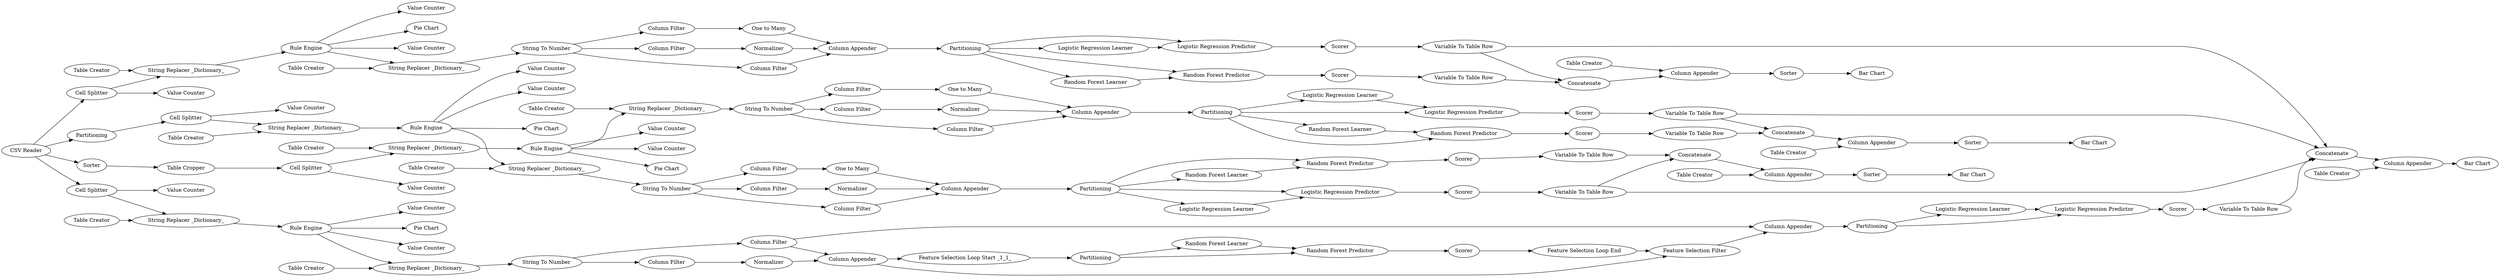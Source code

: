 digraph {
	1 [label="CSV Reader"]
	2 [label=Partitioning]
	10 [label="Column Filter"]
	11 [label="Column Filter"]
	13 [label=Normalizer]
	14 [label="Column Appender"]
	18 [label="Value Counter"]
	20 [label="String Replacer _Dictionary_"]
	21 [label="Table Creator"]
	22 [label="One to Many"]
	28 [label="Rule Engine"]
	29 [label="Column Filter"]
	30 [label="Cell Splitter"]
	31 [label="Value Counter"]
	62 [label=Sorter]
	63 [label="Table Cropper"]
	72 [label="Random Forest Predictor"]
	74 [label="Random Forest Learner"]
	76 [label=Scorer]
	83 [label="Pie Chart"]
	85 [label="Bar Chart"]
	87 [label="Table Creator"]
	88 [label="Variable To Table Row"]
	92 [label=Concatenate]
	93 [label="Column Appender"]
	95 [label=Sorter]
	96 [label="Value Counter"]
	97 [label="Table Creator"]
	98 [label="String Replacer _Dictionary_"]
	99 [label="String To Number"]
	101 [label="Logistic Regression Learner"]
	103 [label="Logistic Regression Predictor"]
	106 [label=Scorer]
	107 [label="Variable To Table Row"]
	108 [label="Logistic Regression Learner"]
	109 [label="Logistic Regression Predictor"]
	110 [label=Normalizer]
	111 [label="Column Appender"]
	112 [label="Value Counter"]
	113 [label=Concatenate]
	114 [label="Variable To Table Row"]
	115 [label="Column Appender"]
	116 [label=Scorer]
	117 [label="Random Forest Predictor"]
	118 [label=Sorter]
	119 [label="Cell Splitter"]
	120 [label="Random Forest Learner"]
	121 [label="Value Counter"]
	122 [label="Value Counter"]
	123 [label="Table Creator"]
	124 [label="Column Filter"]
	125 [label=Scorer]
	126 [label="String Replacer _Dictionary_"]
	127 [label="Column Filter"]
	128 [label="String To Number"]
	129 [label=Partitioning]
	130 [label="Rule Engine"]
	131 [label="Column Filter"]
	132 [label="Pie Chart"]
	133 [label="Bar Chart"]
	134 [label="String Replacer _Dictionary_"]
	135 [label="Table Creator"]
	136 [label="Table Creator"]
	137 [label="One to Many"]
	138 [label="Variable To Table Row"]
	139 [label=Partitioning]
	140 [label="Logistic Regression Learner"]
	141 [label="Logistic Regression Predictor"]
	142 [label=Normalizer]
	143 [label="Column Appender"]
	144 [label="Value Counter"]
	145 [label="Variable To Table Row"]
	146 [label=Concatenate]
	147 [label=Scorer]
	148 [label="Column Appender"]
	149 [label="Random Forest Predictor"]
	150 [label=Sorter]
	151 [label="Cell Splitter"]
	152 [label="Random Forest Learner"]
	153 [label="Value Counter"]
	154 [label="Value Counter"]
	155 [label="Table Creator"]
	156 [label=Scorer]
	157 [label="Column Filter"]
	158 [label="String Replacer _Dictionary_"]
	159 [label="Column Filter"]
	160 [label="String To Number"]
	161 [label=Partitioning]
	162 [label="Rule Engine"]
	163 [label="Column Filter"]
	164 [label="Pie Chart"]
	165 [label="Bar Chart"]
	166 [label="String Replacer _Dictionary_"]
	167 [label="Table Creator"]
	168 [label="Table Creator"]
	169 [label="One to Many"]
	170 [label="Variable To Table Row"]
	171 [label="Table Creator"]
	172 [label=Concatenate]
	173 [label="Column Appender"]
	175 [label="Bar Chart"]
	177 [label="Column Appender"]
	178 [label="Pie Chart"]
	179 [label=Normalizer]
	180 [label="Table Creator"]
	181 [label="Variable To Table Row"]
	182 [label="String Replacer _Dictionary_"]
	183 [label="Value Counter"]
	185 [label=Scorer]
	190 [label=Partitioning]
	191 [label="String To Number"]
	192 [label="Column Filter"]
	194 [label="Rule Engine"]
	196 [label="Value Counter"]
	197 [label="Value Counter"]
	199 [label="Table Creator"]
	200 [label="String Replacer _Dictionary_"]
	202 [label="Column Filter"]
	206 [label="Cell Splitter"]
	207 [label="Feature Selection Loop Start _1_1_"]
	208 [label="Feature Selection Loop End"]
	209 [label="Feature Selection Filter"]
	210 [label="Random Forest Predictor"]
	211 [label="Random Forest Learner"]
	214 [label=Scorer]
	216 [label="Column Appender"]
	217 [label=Partitioning]
	218 [label="Logistic Regression Learner"]
	219 [label="Logistic Regression Predictor"]
	1 -> 30
	1 -> 62
	1 -> 139
	1 -> 206
	2 -> 74
	2 -> 72
	2 -> 103
	2 -> 101
	10 -> 22
	11 -> 13
	13 -> 14
	14 -> 2
	20 -> 28
	21 -> 20
	22 -> 14
	28 -> 18
	28 -> 83
	28 -> 96
	28 -> 98
	29 -> 14
	30 -> 31
	30 -> 20
	62 -> 63
	63 -> 151
	72 -> 76
	74 -> 72
	76 -> 88
	87 -> 93
	88 -> 92
	92 -> 93
	93 -> 95
	95 -> 85
	97 -> 98
	98 -> 99
	99 -> 11
	99 -> 10
	99 -> 29
	101 -> 103
	103 -> 106
	106 -> 107
	107 -> 92
	107 -> 172
	108 -> 109
	109 -> 116
	110 -> 111
	111 -> 129
	113 -> 115
	114 -> 113
	114 -> 172
	115 -> 118
	116 -> 114
	117 -> 125
	118 -> 133
	119 -> 122
	119 -> 134
	120 -> 117
	123 -> 126
	124 -> 137
	125 -> 138
	126 -> 128
	127 -> 110
	128 -> 131
	128 -> 124
	128 -> 127
	129 -> 109
	129 -> 108
	129 -> 117
	129 -> 120
	130 -> 132
	130 -> 112
	130 -> 121
	130 -> 126
	131 -> 111
	134 -> 130
	135 -> 134
	136 -> 115
	137 -> 111
	138 -> 113
	139 -> 119
	140 -> 141
	141 -> 147
	142 -> 143
	143 -> 161
	145 -> 146
	145 -> 172
	146 -> 148
	147 -> 145
	148 -> 150
	149 -> 156
	150 -> 165
	151 -> 154
	151 -> 166
	152 -> 149
	155 -> 158
	156 -> 170
	157 -> 169
	158 -> 160
	159 -> 142
	160 -> 163
	160 -> 157
	160 -> 159
	161 -> 141
	161 -> 140
	161 -> 149
	161 -> 152
	162 -> 164
	162 -> 144
	162 -> 153
	162 -> 158
	163 -> 143
	166 -> 162
	167 -> 166
	168 -> 148
	169 -> 143
	170 -> 146
	171 -> 173
	172 -> 173
	173 -> 175
	177 -> 209
	177 -> 207
	179 -> 177
	180 -> 182
	181 -> 172
	182 -> 194
	185 -> 208
	190 -> 210
	190 -> 211
	191 -> 202
	191 -> 192
	192 -> 216
	192 -> 177
	194 -> 197
	194 -> 200
	194 -> 178
	194 -> 183
	199 -> 200
	200 -> 191
	202 -> 179
	206 -> 196
	206 -> 182
	207 -> 190
	208 -> 209
	209 -> 216
	210 -> 185
	211 -> 210
	214 -> 181
	216 -> 217
	217 -> 219
	217 -> 218
	218 -> 219
	219 -> 214
	rankdir=LR
}
